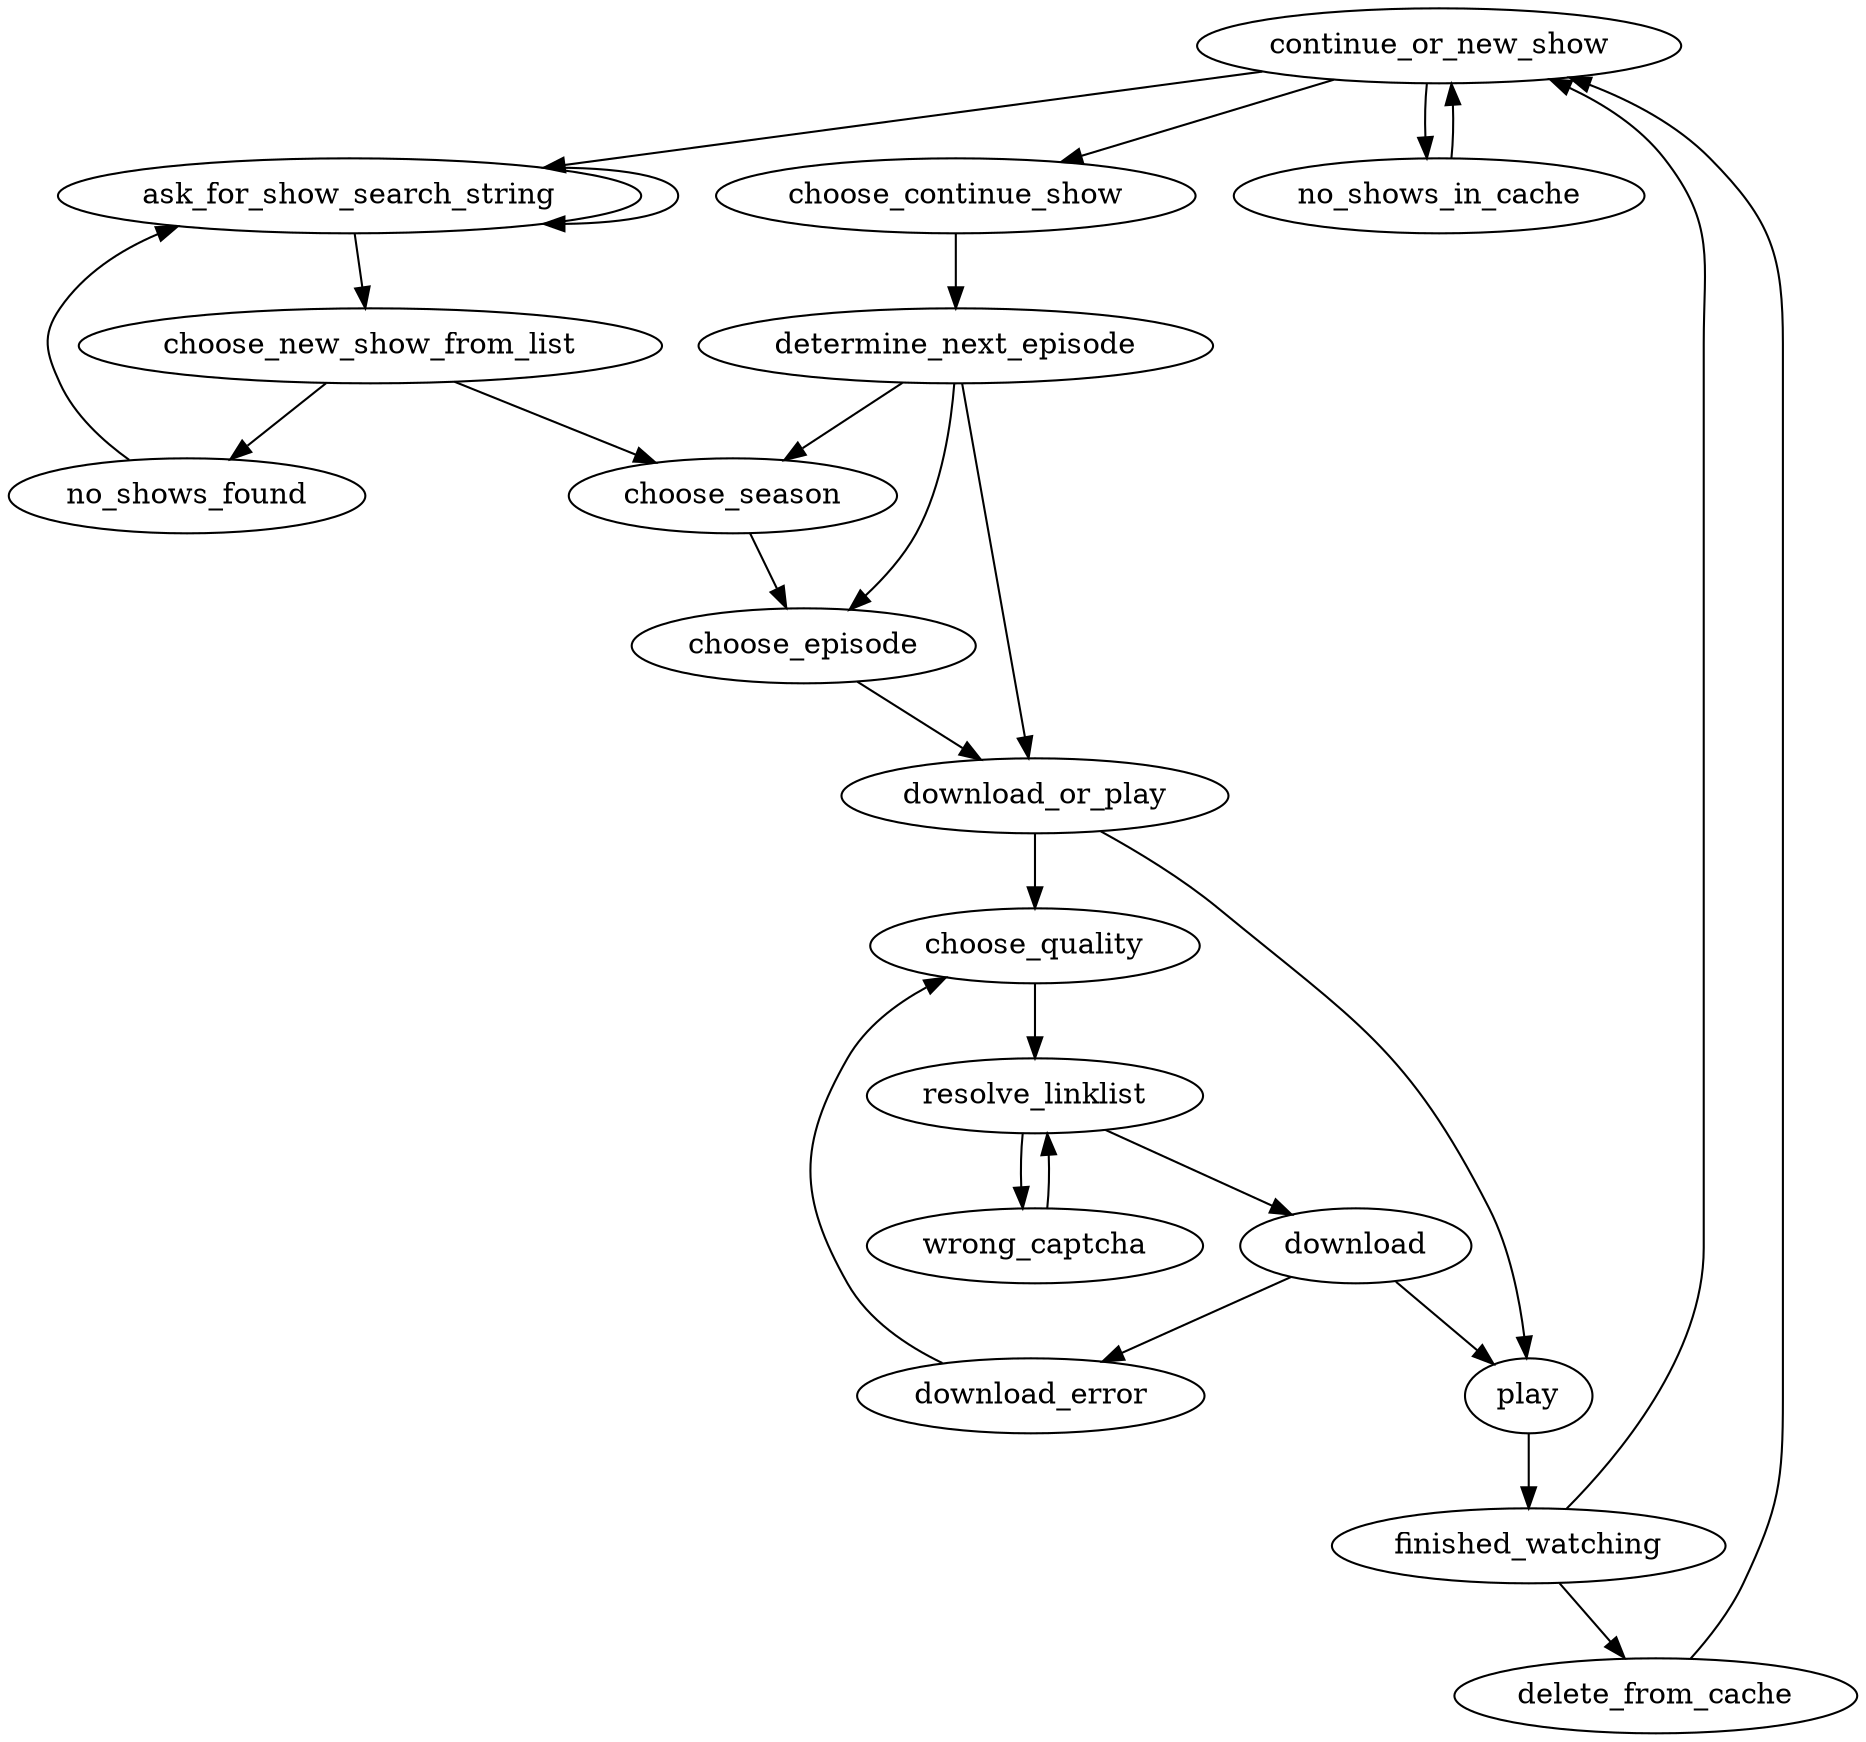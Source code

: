 digraph D
{
	continue_or_new_show -> ask_for_show_search_string
	continue_or_new_show -> choose_continue_show
	choose_continue_show -> determine_next_episode
	determine_next_episode -> choose_season
	determine_next_episode -> choose_episode
	determine_next_episode -> download_or_play
	continue_or_new_show -> no_shows_in_cache
	no_shows_in_cache -> continue_or_new_show
	ask_for_show_search_string -> ask_for_show_search_string
	ask_for_show_search_string -> choose_new_show_from_list
	choose_new_show_from_list -> no_shows_found
	no_shows_found -> ask_for_show_search_string
	choose_new_show_from_list -> choose_season
	choose_season -> choose_episode
	choose_episode -> download_or_play
	download_or_play -> choose_quality
	download_or_play -> play
	choose_quality -> resolve_linklist
	resolve_linklist -> wrong_captcha
	wrong_captcha -> resolve_linklist
	resolve_linklist -> download
	download -> download_error
	download_error -> choose_quality
	download -> play
	play -> finished_watching
	finished_watching -> delete_from_cache
	finished_watching -> continue_or_new_show
	delete_from_cache -> continue_or_new_show
}
